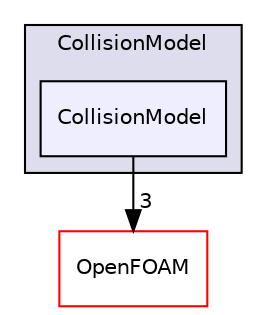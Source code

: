 digraph "src/lagrangian/intermediate/submodels/Kinematic/CollisionModel/CollisionModel" {
  bgcolor=transparent;
  compound=true
  node [ fontsize="10", fontname="Helvetica"];
  edge [ labelfontsize="10", labelfontname="Helvetica"];
  subgraph clusterdir_2bde217cd4c4c59a6845fe90485c2b1b {
    graph [ bgcolor="#ddddee", pencolor="black", label="CollisionModel" fontname="Helvetica", fontsize="10", URL="dir_2bde217cd4c4c59a6845fe90485c2b1b.html"]
  dir_4c391833c1c6a55065cef122be25c250 [shape=box, label="CollisionModel", style="filled", fillcolor="#eeeeff", pencolor="black", URL="dir_4c391833c1c6a55065cef122be25c250.html"];
  }
  dir_c5473ff19b20e6ec4dfe5c310b3778a8 [shape=box label="OpenFOAM" color="red" URL="dir_c5473ff19b20e6ec4dfe5c310b3778a8.html"];
  dir_4c391833c1c6a55065cef122be25c250->dir_c5473ff19b20e6ec4dfe5c310b3778a8 [headlabel="3", labeldistance=1.5 headhref="dir_001499_001887.html"];
}
